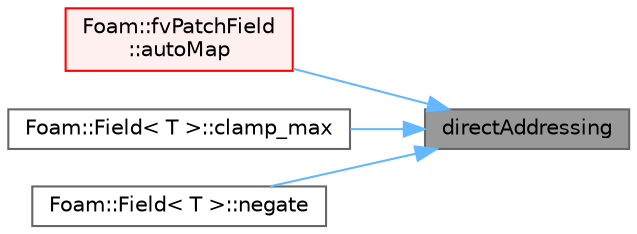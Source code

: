 digraph "directAddressing"
{
 // LATEX_PDF_SIZE
  bgcolor="transparent";
  edge [fontname=Helvetica,fontsize=10,labelfontname=Helvetica,labelfontsize=10];
  node [fontname=Helvetica,fontsize=10,shape=box,height=0.2,width=0.4];
  rankdir="RL";
  Node1 [id="Node000001",label="directAddressing",height=0.2,width=0.4,color="gray40", fillcolor="grey60", style="filled", fontcolor="black",tooltip=" "];
  Node1 -> Node2 [id="edge1_Node000001_Node000002",dir="back",color="steelblue1",style="solid",tooltip=" "];
  Node2 [id="Node000002",label="Foam::fvPatchField\l::autoMap",height=0.2,width=0.4,color="red", fillcolor="#FFF0F0", style="filled",URL="$classFoam_1_1fvPatchField.html#a0ab0c43ce90d756c88dd81e3d0a9eef5",tooltip=" "];
  Node1 -> Node17 [id="edge2_Node000001_Node000017",dir="back",color="steelblue1",style="solid",tooltip=" "];
  Node17 [id="Node000017",label="Foam::Field\< T \>::clamp_max",height=0.2,width=0.4,color="grey40", fillcolor="white", style="filled",URL="$classFoam_1_1Field.html#abfdc36e79b548638a1272d6685c4af9c",tooltip=" "];
  Node1 -> Node18 [id="edge3_Node000001_Node000018",dir="back",color="steelblue1",style="solid",tooltip=" "];
  Node18 [id="Node000018",label="Foam::Field\< T \>::negate",height=0.2,width=0.4,color="grey40", fillcolor="white", style="filled",URL="$classFoam_1_1Field.html#abcdb1512395327f8236a4f4a4d4ff648",tooltip=" "];
}
